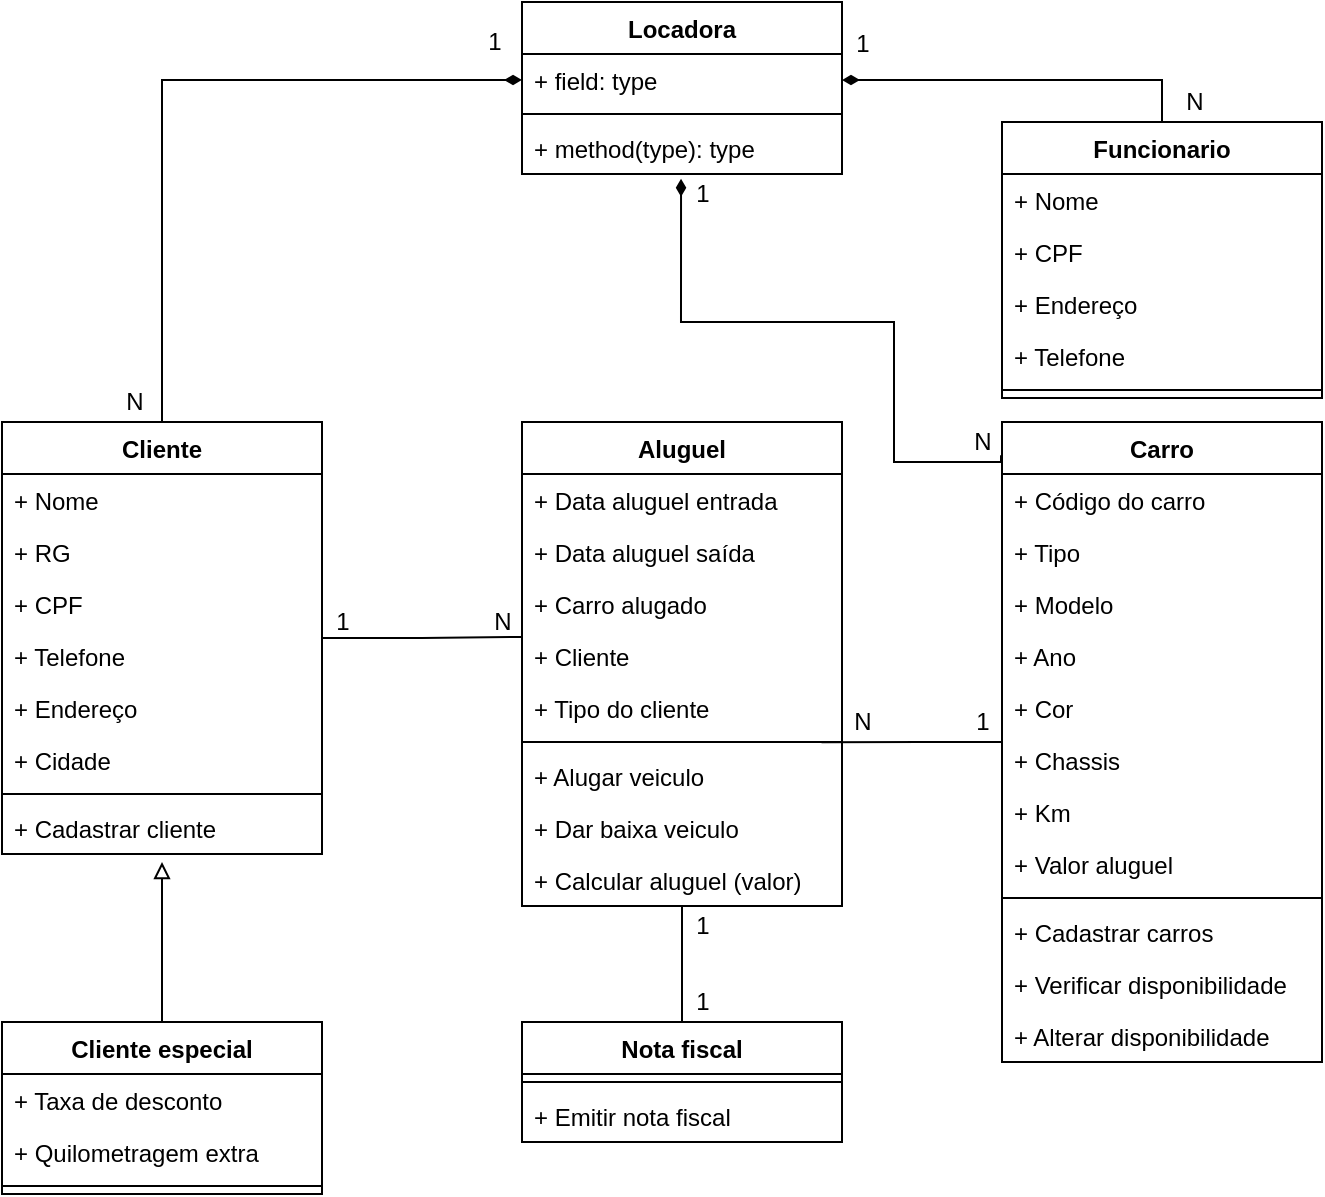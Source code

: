 <mxfile version="14.5.3" type="device"><diagram id="mNg6gyej90ikgUon-PPE" name="Page-1"><mxGraphModel dx="1248" dy="715" grid="1" gridSize="10" guides="1" tooltips="1" connect="1" arrows="1" fold="1" page="1" pageScale="1" pageWidth="827" pageHeight="1169" math="0" shadow="0"><root><mxCell id="0"/><mxCell id="1" parent="0"/><mxCell id="DXVwlm2dEQ-CU4fiN2ne-110" style="edgeStyle=orthogonalEdgeStyle;rounded=0;orthogonalLoop=1;jettySize=auto;html=1;entryX=0.936;entryY=1.161;entryDx=0;entryDy=0;entryPerimeter=0;endArrow=none;endFill=0;" edge="1" parent="1" source="DXVwlm2dEQ-CU4fiN2ne-1" target="DXVwlm2dEQ-CU4fiN2ne-75"><mxGeometry relative="1" as="geometry"/></mxCell><mxCell id="DXVwlm2dEQ-CU4fiN2ne-1" value="Carro" style="swimlane;fontStyle=1;align=center;verticalAlign=top;childLayout=stackLayout;horizontal=1;startSize=26;horizontalStack=0;resizeParent=1;resizeParentMax=0;resizeLast=0;collapsible=1;marginBottom=0;" vertex="1" parent="1"><mxGeometry x="584" y="240" width="160" height="320" as="geometry"/></mxCell><mxCell id="DXVwlm2dEQ-CU4fiN2ne-2" value="+ Código do carro" style="text;strokeColor=none;fillColor=none;align=left;verticalAlign=top;spacingLeft=4;spacingRight=4;overflow=hidden;rotatable=0;points=[[0,0.5],[1,0.5]];portConstraint=eastwest;" vertex="1" parent="DXVwlm2dEQ-CU4fiN2ne-1"><mxGeometry y="26" width="160" height="26" as="geometry"/></mxCell><mxCell id="DXVwlm2dEQ-CU4fiN2ne-62" value="+ Tipo" style="text;strokeColor=none;fillColor=none;align=left;verticalAlign=top;spacingLeft=4;spacingRight=4;overflow=hidden;rotatable=0;points=[[0,0.5],[1,0.5]];portConstraint=eastwest;" vertex="1" parent="DXVwlm2dEQ-CU4fiN2ne-1"><mxGeometry y="52" width="160" height="26" as="geometry"/></mxCell><mxCell id="DXVwlm2dEQ-CU4fiN2ne-63" value="+ Modelo" style="text;strokeColor=none;fillColor=none;align=left;verticalAlign=top;spacingLeft=4;spacingRight=4;overflow=hidden;rotatable=0;points=[[0,0.5],[1,0.5]];portConstraint=eastwest;" vertex="1" parent="DXVwlm2dEQ-CU4fiN2ne-1"><mxGeometry y="78" width="160" height="26" as="geometry"/></mxCell><mxCell id="DXVwlm2dEQ-CU4fiN2ne-68" value="+ Ano" style="text;strokeColor=none;fillColor=none;align=left;verticalAlign=top;spacingLeft=4;spacingRight=4;overflow=hidden;rotatable=0;points=[[0,0.5],[1,0.5]];portConstraint=eastwest;" vertex="1" parent="DXVwlm2dEQ-CU4fiN2ne-1"><mxGeometry y="104" width="160" height="26" as="geometry"/></mxCell><mxCell id="DXVwlm2dEQ-CU4fiN2ne-64" value="+ Cor" style="text;strokeColor=none;fillColor=none;align=left;verticalAlign=top;spacingLeft=4;spacingRight=4;overflow=hidden;rotatable=0;points=[[0,0.5],[1,0.5]];portConstraint=eastwest;" vertex="1" parent="DXVwlm2dEQ-CU4fiN2ne-1"><mxGeometry y="130" width="160" height="26" as="geometry"/></mxCell><mxCell id="DXVwlm2dEQ-CU4fiN2ne-66" value="+ Chassis" style="text;strokeColor=none;fillColor=none;align=left;verticalAlign=top;spacingLeft=4;spacingRight=4;overflow=hidden;rotatable=0;points=[[0,0.5],[1,0.5]];portConstraint=eastwest;" vertex="1" parent="DXVwlm2dEQ-CU4fiN2ne-1"><mxGeometry y="156" width="160" height="26" as="geometry"/></mxCell><mxCell id="DXVwlm2dEQ-CU4fiN2ne-67" value="+ Km" style="text;strokeColor=none;fillColor=none;align=left;verticalAlign=top;spacingLeft=4;spacingRight=4;overflow=hidden;rotatable=0;points=[[0,0.5],[1,0.5]];portConstraint=eastwest;" vertex="1" parent="DXVwlm2dEQ-CU4fiN2ne-1"><mxGeometry y="182" width="160" height="26" as="geometry"/></mxCell><mxCell id="DXVwlm2dEQ-CU4fiN2ne-65" value="+ Valor aluguel" style="text;strokeColor=none;fillColor=none;align=left;verticalAlign=top;spacingLeft=4;spacingRight=4;overflow=hidden;rotatable=0;points=[[0,0.5],[1,0.5]];portConstraint=eastwest;" vertex="1" parent="DXVwlm2dEQ-CU4fiN2ne-1"><mxGeometry y="208" width="160" height="26" as="geometry"/></mxCell><mxCell id="DXVwlm2dEQ-CU4fiN2ne-3" value="" style="line;strokeWidth=1;fillColor=none;align=left;verticalAlign=middle;spacingTop=-1;spacingLeft=3;spacingRight=3;rotatable=0;labelPosition=right;points=[];portConstraint=eastwest;" vertex="1" parent="DXVwlm2dEQ-CU4fiN2ne-1"><mxGeometry y="234" width="160" height="8" as="geometry"/></mxCell><mxCell id="DXVwlm2dEQ-CU4fiN2ne-89" value="+ Cadastrar carros" style="text;strokeColor=none;fillColor=none;align=left;verticalAlign=top;spacingLeft=4;spacingRight=4;overflow=hidden;rotatable=0;points=[[0,0.5],[1,0.5]];portConstraint=eastwest;" vertex="1" parent="DXVwlm2dEQ-CU4fiN2ne-1"><mxGeometry y="242" width="160" height="26" as="geometry"/></mxCell><mxCell id="DXVwlm2dEQ-CU4fiN2ne-91" value="+ Verificar disponibilidade" style="text;strokeColor=none;fillColor=none;align=left;verticalAlign=top;spacingLeft=4;spacingRight=4;overflow=hidden;rotatable=0;points=[[0,0.5],[1,0.5]];portConstraint=eastwest;" vertex="1" parent="DXVwlm2dEQ-CU4fiN2ne-1"><mxGeometry y="268" width="160" height="26" as="geometry"/></mxCell><mxCell id="DXVwlm2dEQ-CU4fiN2ne-92" value="+ Alterar disponibilidade" style="text;strokeColor=none;fillColor=none;align=left;verticalAlign=top;spacingLeft=4;spacingRight=4;overflow=hidden;rotatable=0;points=[[0,0.5],[1,0.5]];portConstraint=eastwest;" vertex="1" parent="DXVwlm2dEQ-CU4fiN2ne-1"><mxGeometry y="294" width="160" height="26" as="geometry"/></mxCell><mxCell id="DXVwlm2dEQ-CU4fiN2ne-125" style="edgeStyle=orthogonalEdgeStyle;rounded=0;orthogonalLoop=1;jettySize=auto;html=1;entryX=1;entryY=0.5;entryDx=0;entryDy=0;endArrow=diamondThin;endFill=1;" edge="1" parent="1" source="DXVwlm2dEQ-CU4fiN2ne-5" target="DXVwlm2dEQ-CU4fiN2ne-120"><mxGeometry relative="1" as="geometry"/></mxCell><mxCell id="DXVwlm2dEQ-CU4fiN2ne-5" value="Funcionario" style="swimlane;fontStyle=1;align=center;verticalAlign=top;childLayout=stackLayout;horizontal=1;startSize=26;horizontalStack=0;resizeParent=1;resizeParentMax=0;resizeLast=0;collapsible=1;marginBottom=0;" vertex="1" parent="1"><mxGeometry x="584" y="90" width="160" height="138" as="geometry"/></mxCell><mxCell id="DXVwlm2dEQ-CU4fiN2ne-6" value="+ Nome" style="text;strokeColor=none;fillColor=none;align=left;verticalAlign=top;spacingLeft=4;spacingRight=4;overflow=hidden;rotatable=0;points=[[0,0.5],[1,0.5]];portConstraint=eastwest;" vertex="1" parent="DXVwlm2dEQ-CU4fiN2ne-5"><mxGeometry y="26" width="160" height="26" as="geometry"/></mxCell><mxCell id="DXVwlm2dEQ-CU4fiN2ne-9" value="+ CPF" style="text;strokeColor=none;fillColor=none;align=left;verticalAlign=top;spacingLeft=4;spacingRight=4;overflow=hidden;rotatable=0;points=[[0,0.5],[1,0.5]];portConstraint=eastwest;" vertex="1" parent="DXVwlm2dEQ-CU4fiN2ne-5"><mxGeometry y="52" width="160" height="26" as="geometry"/></mxCell><mxCell id="DXVwlm2dEQ-CU4fiN2ne-10" value="+ Endereço" style="text;strokeColor=none;fillColor=none;align=left;verticalAlign=top;spacingLeft=4;spacingRight=4;overflow=hidden;rotatable=0;points=[[0,0.5],[1,0.5]];portConstraint=eastwest;" vertex="1" parent="DXVwlm2dEQ-CU4fiN2ne-5"><mxGeometry y="78" width="160" height="26" as="geometry"/></mxCell><mxCell id="DXVwlm2dEQ-CU4fiN2ne-11" value="+ Telefone" style="text;strokeColor=none;fillColor=none;align=left;verticalAlign=top;spacingLeft=4;spacingRight=4;overflow=hidden;rotatable=0;points=[[0,0.5],[1,0.5]];portConstraint=eastwest;" vertex="1" parent="DXVwlm2dEQ-CU4fiN2ne-5"><mxGeometry y="104" width="160" height="26" as="geometry"/></mxCell><mxCell id="DXVwlm2dEQ-CU4fiN2ne-7" value="" style="line;strokeWidth=1;fillColor=none;align=left;verticalAlign=middle;spacingTop=-1;spacingLeft=3;spacingRight=3;rotatable=0;labelPosition=right;points=[];portConstraint=eastwest;" vertex="1" parent="DXVwlm2dEQ-CU4fiN2ne-5"><mxGeometry y="130" width="160" height="8" as="geometry"/></mxCell><mxCell id="DXVwlm2dEQ-CU4fiN2ne-52" style="edgeStyle=orthogonalEdgeStyle;rounded=0;orthogonalLoop=1;jettySize=auto;html=1;endArrow=block;endFill=0;" edge="1" parent="1" source="DXVwlm2dEQ-CU4fiN2ne-19"><mxGeometry relative="1" as="geometry"><mxPoint x="164" y="460" as="targetPoint"/></mxGeometry></mxCell><mxCell id="DXVwlm2dEQ-CU4fiN2ne-19" value="Cliente especial" style="swimlane;fontStyle=1;align=center;verticalAlign=top;childLayout=stackLayout;horizontal=1;startSize=26;horizontalStack=0;resizeParent=1;resizeParentMax=0;resizeLast=0;collapsible=1;marginBottom=0;" vertex="1" parent="1"><mxGeometry x="84" y="540" width="160" height="86" as="geometry"/></mxCell><mxCell id="DXVwlm2dEQ-CU4fiN2ne-38" value="+ Taxa de desconto" style="text;strokeColor=none;fillColor=none;align=left;verticalAlign=top;spacingLeft=4;spacingRight=4;overflow=hidden;rotatable=0;points=[[0,0.5],[1,0.5]];portConstraint=eastwest;" vertex="1" parent="DXVwlm2dEQ-CU4fiN2ne-19"><mxGeometry y="26" width="160" height="26" as="geometry"/></mxCell><mxCell id="DXVwlm2dEQ-CU4fiN2ne-39" value="+ Quilometragem extra" style="text;strokeColor=none;fillColor=none;align=left;verticalAlign=top;spacingLeft=4;spacingRight=4;overflow=hidden;rotatable=0;points=[[0,0.5],[1,0.5]];portConstraint=eastwest;" vertex="1" parent="DXVwlm2dEQ-CU4fiN2ne-19"><mxGeometry y="52" width="160" height="26" as="geometry"/></mxCell><mxCell id="DXVwlm2dEQ-CU4fiN2ne-21" value="" style="line;strokeWidth=1;fillColor=none;align=left;verticalAlign=middle;spacingTop=-1;spacingLeft=3;spacingRight=3;rotatable=0;labelPosition=right;points=[];portConstraint=eastwest;" vertex="1" parent="DXVwlm2dEQ-CU4fiN2ne-19"><mxGeometry y="78" width="160" height="8" as="geometry"/></mxCell><mxCell id="DXVwlm2dEQ-CU4fiN2ne-111" style="edgeStyle=orthogonalEdgeStyle;rounded=0;orthogonalLoop=1;jettySize=auto;html=1;endArrow=none;endFill=0;entryX=-0.001;entryY=0.133;entryDx=0;entryDy=0;entryPerimeter=0;" edge="1" parent="1" source="DXVwlm2dEQ-CU4fiN2ne-41" target="DXVwlm2dEQ-CU4fiN2ne-76"><mxGeometry relative="1" as="geometry"><mxPoint x="334" y="348" as="targetPoint"/></mxGeometry></mxCell><mxCell id="DXVwlm2dEQ-CU4fiN2ne-123" style="edgeStyle=orthogonalEdgeStyle;rounded=0;orthogonalLoop=1;jettySize=auto;html=1;entryX=0;entryY=0.5;entryDx=0;entryDy=0;endArrow=diamondThin;endFill=1;" edge="1" parent="1" source="DXVwlm2dEQ-CU4fiN2ne-41" target="DXVwlm2dEQ-CU4fiN2ne-120"><mxGeometry relative="1" as="geometry"/></mxCell><mxCell id="DXVwlm2dEQ-CU4fiN2ne-41" value="Cliente" style="swimlane;fontStyle=1;align=center;verticalAlign=top;childLayout=stackLayout;horizontal=1;startSize=26;horizontalStack=0;resizeParent=1;resizeParentMax=0;resizeLast=0;collapsible=1;marginBottom=0;" vertex="1" parent="1"><mxGeometry x="84" y="240" width="160" height="216" as="geometry"/></mxCell><mxCell id="DXVwlm2dEQ-CU4fiN2ne-42" value="+ Nome&#10;" style="text;strokeColor=none;fillColor=none;align=left;verticalAlign=top;spacingLeft=4;spacingRight=4;overflow=hidden;rotatable=0;points=[[0,0.5],[1,0.5]];portConstraint=eastwest;" vertex="1" parent="DXVwlm2dEQ-CU4fiN2ne-41"><mxGeometry y="26" width="160" height="26" as="geometry"/></mxCell><mxCell id="DXVwlm2dEQ-CU4fiN2ne-43" value="+ RG" style="text;strokeColor=none;fillColor=none;align=left;verticalAlign=top;spacingLeft=4;spacingRight=4;overflow=hidden;rotatable=0;points=[[0,0.5],[1,0.5]];portConstraint=eastwest;" vertex="1" parent="DXVwlm2dEQ-CU4fiN2ne-41"><mxGeometry y="52" width="160" height="26" as="geometry"/></mxCell><mxCell id="DXVwlm2dEQ-CU4fiN2ne-44" value="+ CPF" style="text;strokeColor=none;fillColor=none;align=left;verticalAlign=top;spacingLeft=4;spacingRight=4;overflow=hidden;rotatable=0;points=[[0,0.5],[1,0.5]];portConstraint=eastwest;" vertex="1" parent="DXVwlm2dEQ-CU4fiN2ne-41"><mxGeometry y="78" width="160" height="26" as="geometry"/></mxCell><mxCell id="DXVwlm2dEQ-CU4fiN2ne-45" value="+ Telefone" style="text;strokeColor=none;fillColor=none;align=left;verticalAlign=top;spacingLeft=4;spacingRight=4;overflow=hidden;rotatable=0;points=[[0,0.5],[1,0.5]];portConstraint=eastwest;" vertex="1" parent="DXVwlm2dEQ-CU4fiN2ne-41"><mxGeometry y="104" width="160" height="26" as="geometry"/></mxCell><mxCell id="DXVwlm2dEQ-CU4fiN2ne-46" value="+ Endereço" style="text;strokeColor=none;fillColor=none;align=left;verticalAlign=top;spacingLeft=4;spacingRight=4;overflow=hidden;rotatable=0;points=[[0,0.5],[1,0.5]];portConstraint=eastwest;" vertex="1" parent="DXVwlm2dEQ-CU4fiN2ne-41"><mxGeometry y="130" width="160" height="26" as="geometry"/></mxCell><mxCell id="DXVwlm2dEQ-CU4fiN2ne-47" value="+ Cidade" style="text;strokeColor=none;fillColor=none;align=left;verticalAlign=top;spacingLeft=4;spacingRight=4;overflow=hidden;rotatable=0;points=[[0,0.5],[1,0.5]];portConstraint=eastwest;" vertex="1" parent="DXVwlm2dEQ-CU4fiN2ne-41"><mxGeometry y="156" width="160" height="26" as="geometry"/></mxCell><mxCell id="DXVwlm2dEQ-CU4fiN2ne-50" value="" style="line;strokeWidth=1;fillColor=none;align=left;verticalAlign=middle;spacingTop=-1;spacingLeft=3;spacingRight=3;rotatable=0;labelPosition=right;points=[];portConstraint=eastwest;" vertex="1" parent="DXVwlm2dEQ-CU4fiN2ne-41"><mxGeometry y="182" width="160" height="8" as="geometry"/></mxCell><mxCell id="DXVwlm2dEQ-CU4fiN2ne-90" value="+ Cadastrar cliente" style="text;strokeColor=none;fillColor=none;align=left;verticalAlign=top;spacingLeft=4;spacingRight=4;overflow=hidden;rotatable=0;points=[[0,0.5],[1,0.5]];portConstraint=eastwest;" vertex="1" parent="DXVwlm2dEQ-CU4fiN2ne-41"><mxGeometry y="190" width="160" height="26" as="geometry"/></mxCell><mxCell id="DXVwlm2dEQ-CU4fiN2ne-107" style="edgeStyle=orthogonalEdgeStyle;rounded=0;orthogonalLoop=1;jettySize=auto;html=1;endArrow=none;endFill=0;" edge="1" parent="1" source="DXVwlm2dEQ-CU4fiN2ne-70" target="DXVwlm2dEQ-CU4fiN2ne-95"><mxGeometry relative="1" as="geometry"/></mxCell><mxCell id="DXVwlm2dEQ-CU4fiN2ne-70" value="Aluguel" style="swimlane;fontStyle=1;align=center;verticalAlign=top;childLayout=stackLayout;horizontal=1;startSize=26;horizontalStack=0;resizeParent=1;resizeParentMax=0;resizeLast=0;collapsible=1;marginBottom=0;" vertex="1" parent="1"><mxGeometry x="344" y="240" width="160" height="242" as="geometry"/></mxCell><mxCell id="DXVwlm2dEQ-CU4fiN2ne-71" value="+ Data aluguel entrada" style="text;strokeColor=none;fillColor=none;align=left;verticalAlign=top;spacingLeft=4;spacingRight=4;overflow=hidden;rotatable=0;points=[[0,0.5],[1,0.5]];portConstraint=eastwest;" vertex="1" parent="DXVwlm2dEQ-CU4fiN2ne-70"><mxGeometry y="26" width="160" height="26" as="geometry"/></mxCell><mxCell id="DXVwlm2dEQ-CU4fiN2ne-83" value="+ Data aluguel saída" style="text;strokeColor=none;fillColor=none;align=left;verticalAlign=top;spacingLeft=4;spacingRight=4;overflow=hidden;rotatable=0;points=[[0,0.5],[1,0.5]];portConstraint=eastwest;" vertex="1" parent="DXVwlm2dEQ-CU4fiN2ne-70"><mxGeometry y="52" width="160" height="26" as="geometry"/></mxCell><mxCell id="DXVwlm2dEQ-CU4fiN2ne-74" value="+ Carro alugado" style="text;strokeColor=none;fillColor=none;align=left;verticalAlign=top;spacingLeft=4;spacingRight=4;overflow=hidden;rotatable=0;points=[[0,0.5],[1,0.5]];portConstraint=eastwest;" vertex="1" parent="DXVwlm2dEQ-CU4fiN2ne-70"><mxGeometry y="78" width="160" height="26" as="geometry"/></mxCell><mxCell id="DXVwlm2dEQ-CU4fiN2ne-76" value="+ Cliente " style="text;strokeColor=none;fillColor=none;align=left;verticalAlign=top;spacingLeft=4;spacingRight=4;overflow=hidden;rotatable=0;points=[[0,0.5],[1,0.5]];portConstraint=eastwest;" vertex="1" parent="DXVwlm2dEQ-CU4fiN2ne-70"><mxGeometry y="104" width="160" height="26" as="geometry"/></mxCell><mxCell id="DXVwlm2dEQ-CU4fiN2ne-75" value="+ Tipo do cliente" style="text;strokeColor=none;fillColor=none;align=left;verticalAlign=top;spacingLeft=4;spacingRight=4;overflow=hidden;rotatable=0;points=[[0,0.5],[1,0.5]];portConstraint=eastwest;" vertex="1" parent="DXVwlm2dEQ-CU4fiN2ne-70"><mxGeometry y="130" width="160" height="26" as="geometry"/></mxCell><mxCell id="DXVwlm2dEQ-CU4fiN2ne-72" value="" style="line;strokeWidth=1;fillColor=none;align=left;verticalAlign=middle;spacingTop=-1;spacingLeft=3;spacingRight=3;rotatable=0;labelPosition=right;points=[];portConstraint=eastwest;" vertex="1" parent="DXVwlm2dEQ-CU4fiN2ne-70"><mxGeometry y="156" width="160" height="8" as="geometry"/></mxCell><mxCell id="DXVwlm2dEQ-CU4fiN2ne-87" value="+ Alugar veiculo" style="text;strokeColor=none;fillColor=none;align=left;verticalAlign=top;spacingLeft=4;spacingRight=4;overflow=hidden;rotatable=0;points=[[0,0.5],[1,0.5]];portConstraint=eastwest;" vertex="1" parent="DXVwlm2dEQ-CU4fiN2ne-70"><mxGeometry y="164" width="160" height="26" as="geometry"/></mxCell><mxCell id="DXVwlm2dEQ-CU4fiN2ne-93" value="+ Dar baixa veiculo" style="text;strokeColor=none;fillColor=none;align=left;verticalAlign=top;spacingLeft=4;spacingRight=4;overflow=hidden;rotatable=0;points=[[0,0.5],[1,0.5]];portConstraint=eastwest;" vertex="1" parent="DXVwlm2dEQ-CU4fiN2ne-70"><mxGeometry y="190" width="160" height="26" as="geometry"/></mxCell><mxCell id="DXVwlm2dEQ-CU4fiN2ne-88" value="+ Calcular aluguel (valor)" style="text;strokeColor=none;fillColor=none;align=left;verticalAlign=top;spacingLeft=4;spacingRight=4;overflow=hidden;rotatable=0;points=[[0,0.5],[1,0.5]];portConstraint=eastwest;" vertex="1" parent="DXVwlm2dEQ-CU4fiN2ne-70"><mxGeometry y="216" width="160" height="26" as="geometry"/></mxCell><mxCell id="DXVwlm2dEQ-CU4fiN2ne-95" value="Nota fiscal" style="swimlane;fontStyle=1;align=center;verticalAlign=top;childLayout=stackLayout;horizontal=1;startSize=26;horizontalStack=0;resizeParent=1;resizeParentMax=0;resizeLast=0;collapsible=1;marginBottom=0;" vertex="1" parent="1"><mxGeometry x="344" y="540" width="160" height="60" as="geometry"/></mxCell><mxCell id="DXVwlm2dEQ-CU4fiN2ne-97" value="" style="line;strokeWidth=1;fillColor=none;align=left;verticalAlign=middle;spacingTop=-1;spacingLeft=3;spacingRight=3;rotatable=0;labelPosition=right;points=[];portConstraint=eastwest;" vertex="1" parent="DXVwlm2dEQ-CU4fiN2ne-95"><mxGeometry y="26" width="160" height="8" as="geometry"/></mxCell><mxCell id="DXVwlm2dEQ-CU4fiN2ne-98" value="+ Emitir nota fiscal" style="text;strokeColor=none;fillColor=none;align=left;verticalAlign=top;spacingLeft=4;spacingRight=4;overflow=hidden;rotatable=0;points=[[0,0.5],[1,0.5]];portConstraint=eastwest;" vertex="1" parent="DXVwlm2dEQ-CU4fiN2ne-95"><mxGeometry y="34" width="160" height="26" as="geometry"/></mxCell><mxCell id="DXVwlm2dEQ-CU4fiN2ne-113" value="1" style="text;html=1;align=center;verticalAlign=middle;resizable=0;points=[];autosize=1;" vertex="1" parent="1"><mxGeometry x="244" y="330" width="20" height="20" as="geometry"/></mxCell><mxCell id="DXVwlm2dEQ-CU4fiN2ne-114" value="N" style="text;html=1;align=center;verticalAlign=middle;resizable=0;points=[];autosize=1;" vertex="1" parent="1"><mxGeometry x="324" y="330" width="20" height="20" as="geometry"/></mxCell><mxCell id="DXVwlm2dEQ-CU4fiN2ne-115" value="1" style="text;html=1;align=center;verticalAlign=middle;resizable=0;points=[];autosize=1;" vertex="1" parent="1"><mxGeometry x="564" y="380" width="20" height="20" as="geometry"/></mxCell><mxCell id="DXVwlm2dEQ-CU4fiN2ne-116" value="N" style="text;html=1;align=center;verticalAlign=middle;resizable=0;points=[];autosize=1;" vertex="1" parent="1"><mxGeometry x="504" y="380" width="20" height="20" as="geometry"/></mxCell><mxCell id="DXVwlm2dEQ-CU4fiN2ne-117" value="1" style="text;html=1;align=center;verticalAlign=middle;resizable=0;points=[];autosize=1;" vertex="1" parent="1"><mxGeometry x="424" y="482" width="20" height="20" as="geometry"/></mxCell><mxCell id="DXVwlm2dEQ-CU4fiN2ne-118" value="1" style="text;html=1;align=center;verticalAlign=middle;resizable=0;points=[];autosize=1;" vertex="1" parent="1"><mxGeometry x="424" y="520" width="20" height="20" as="geometry"/></mxCell><mxCell id="DXVwlm2dEQ-CU4fiN2ne-119" value="Locadora" style="swimlane;fontStyle=1;align=center;verticalAlign=top;childLayout=stackLayout;horizontal=1;startSize=26;horizontalStack=0;resizeParent=1;resizeParentMax=0;resizeLast=0;collapsible=1;marginBottom=0;" vertex="1" parent="1"><mxGeometry x="344" y="30" width="160" height="86" as="geometry"/></mxCell><mxCell id="DXVwlm2dEQ-CU4fiN2ne-120" value="+ field: type" style="text;strokeColor=none;fillColor=none;align=left;verticalAlign=top;spacingLeft=4;spacingRight=4;overflow=hidden;rotatable=0;points=[[0,0.5],[1,0.5]];portConstraint=eastwest;" vertex="1" parent="DXVwlm2dEQ-CU4fiN2ne-119"><mxGeometry y="26" width="160" height="26" as="geometry"/></mxCell><mxCell id="DXVwlm2dEQ-CU4fiN2ne-121" value="" style="line;strokeWidth=1;fillColor=none;align=left;verticalAlign=middle;spacingTop=-1;spacingLeft=3;spacingRight=3;rotatable=0;labelPosition=right;points=[];portConstraint=eastwest;" vertex="1" parent="DXVwlm2dEQ-CU4fiN2ne-119"><mxGeometry y="52" width="160" height="8" as="geometry"/></mxCell><mxCell id="DXVwlm2dEQ-CU4fiN2ne-122" value="+ method(type): type" style="text;strokeColor=none;fillColor=none;align=left;verticalAlign=top;spacingLeft=4;spacingRight=4;overflow=hidden;rotatable=0;points=[[0,0.5],[1,0.5]];portConstraint=eastwest;" vertex="1" parent="DXVwlm2dEQ-CU4fiN2ne-119"><mxGeometry y="60" width="160" height="26" as="geometry"/></mxCell><mxCell id="DXVwlm2dEQ-CU4fiN2ne-127" value="1" style="text;html=1;align=center;verticalAlign=middle;resizable=0;points=[];autosize=1;" vertex="1" parent="1"><mxGeometry x="320" y="40" width="20" height="20" as="geometry"/></mxCell><mxCell id="DXVwlm2dEQ-CU4fiN2ne-128" value="N" style="text;html=1;align=center;verticalAlign=middle;resizable=0;points=[];autosize=1;" vertex="1" parent="1"><mxGeometry x="140" y="220" width="20" height="20" as="geometry"/></mxCell><mxCell id="DXVwlm2dEQ-CU4fiN2ne-129" value="1" style="text;html=1;align=center;verticalAlign=middle;resizable=0;points=[];autosize=1;" vertex="1" parent="1"><mxGeometry x="504" y="41" width="20" height="20" as="geometry"/></mxCell><mxCell id="DXVwlm2dEQ-CU4fiN2ne-130" value="N" style="text;html=1;align=center;verticalAlign=middle;resizable=0;points=[];autosize=1;" vertex="1" parent="1"><mxGeometry x="670" y="70" width="20" height="20" as="geometry"/></mxCell><mxCell id="DXVwlm2dEQ-CU4fiN2ne-131" style="edgeStyle=orthogonalEdgeStyle;rounded=0;orthogonalLoop=1;jettySize=auto;html=1;endArrow=diamondThin;endFill=1;entryX=0.497;entryY=1.091;entryDx=0;entryDy=0;entryPerimeter=0;exitX=-0.003;exitY=0.052;exitDx=0;exitDy=0;exitPerimeter=0;" edge="1" parent="1" source="DXVwlm2dEQ-CU4fiN2ne-1" target="DXVwlm2dEQ-CU4fiN2ne-122"><mxGeometry relative="1" as="geometry"><mxPoint x="580" y="260" as="sourcePoint"/><mxPoint x="423" y="130" as="targetPoint"/><Array as="points"><mxPoint x="584" y="260"/><mxPoint x="530" y="260"/><mxPoint x="530" y="190"/><mxPoint x="424" y="190"/></Array></mxGeometry></mxCell><mxCell id="DXVwlm2dEQ-CU4fiN2ne-132" value="1" style="text;html=1;align=center;verticalAlign=middle;resizable=0;points=[];autosize=1;" vertex="1" parent="1"><mxGeometry x="424" y="116" width="20" height="20" as="geometry"/></mxCell><mxCell id="DXVwlm2dEQ-CU4fiN2ne-133" value="N" style="text;html=1;align=center;verticalAlign=middle;resizable=0;points=[];autosize=1;" vertex="1" parent="1"><mxGeometry x="564" y="240" width="20" height="20" as="geometry"/></mxCell></root></mxGraphModel></diagram></mxfile>